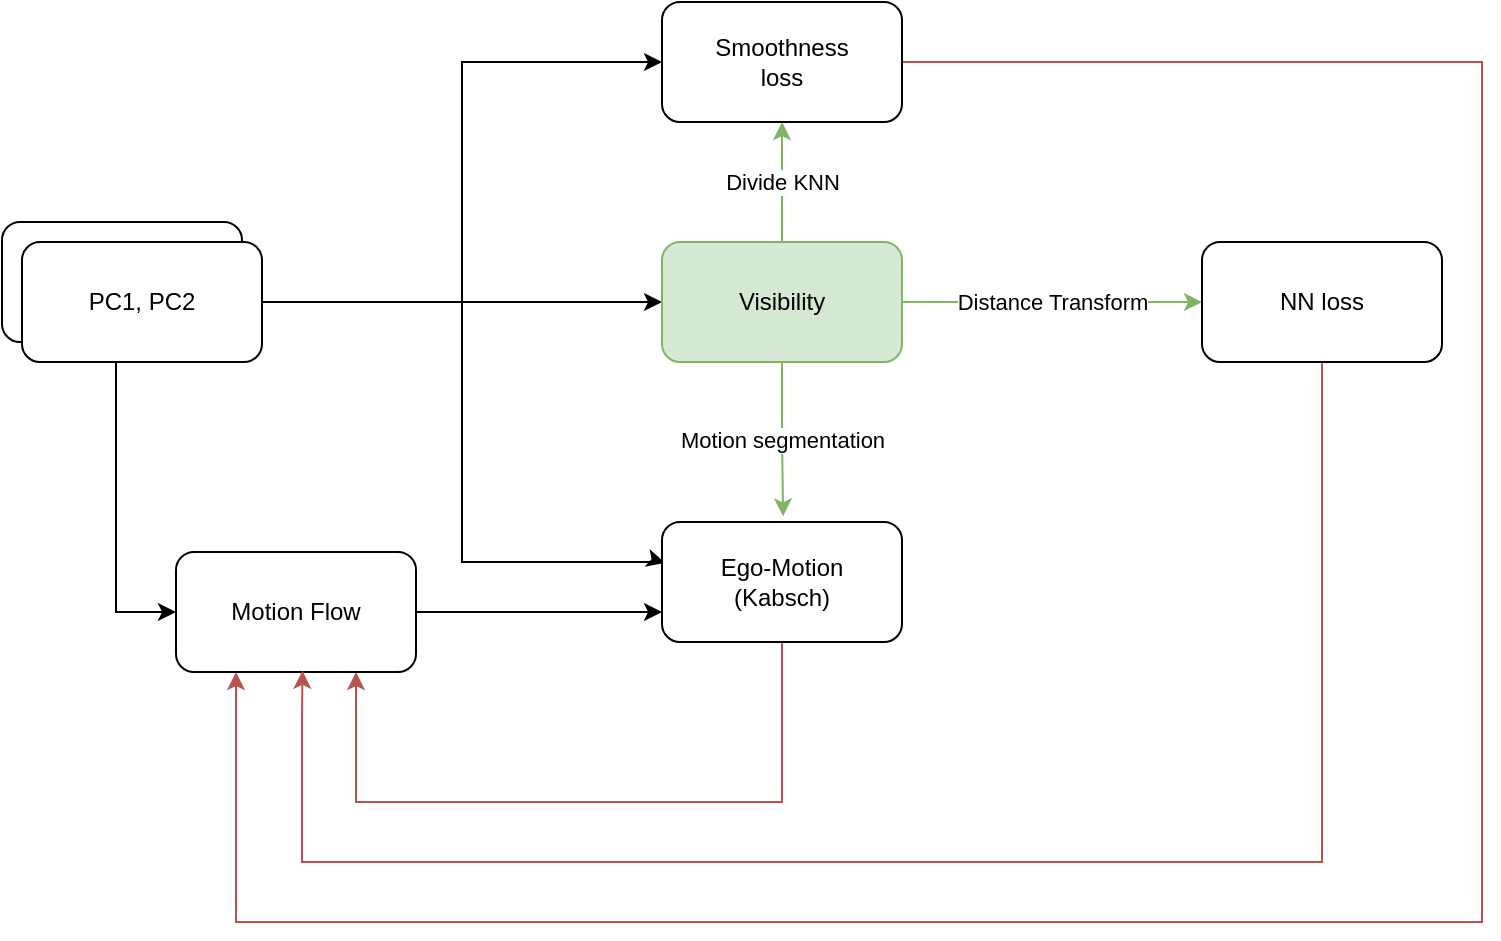 <mxfile version="21.2.1" type="github">
  <diagram name="Page-1" id="eyfvea6lGuBPal7LJH-A">
    <mxGraphModel dx="1313" dy="750" grid="1" gridSize="10" guides="1" tooltips="1" connect="1" arrows="1" fold="1" page="1" pageScale="1" pageWidth="850" pageHeight="1100" math="0" shadow="0">
      <root>
        <mxCell id="0" />
        <mxCell id="1" parent="0" />
        <mxCell id="uvWgcEKKaf4A_azUMl_0-2" value="PC1" style="rounded=1;whiteSpace=wrap;html=1;" parent="1" vertex="1">
          <mxGeometry x="50" y="300" width="120" height="60" as="geometry" />
        </mxCell>
        <mxCell id="uvWgcEKKaf4A_azUMl_0-29" style="edgeStyle=orthogonalEdgeStyle;rounded=0;orthogonalLoop=1;jettySize=auto;html=1;entryX=0;entryY=0.5;entryDx=0;entryDy=0;" parent="1" source="uvWgcEKKaf4A_azUMl_0-3" target="uvWgcEKKaf4A_azUMl_0-6" edge="1">
          <mxGeometry relative="1" as="geometry" />
        </mxCell>
        <mxCell id="uvWgcEKKaf4A_azUMl_0-30" style="edgeStyle=orthogonalEdgeStyle;rounded=0;orthogonalLoop=1;jettySize=auto;html=1;entryX=0;entryY=0.5;entryDx=0;entryDy=0;" parent="1" source="uvWgcEKKaf4A_azUMl_0-3" target="uvWgcEKKaf4A_azUMl_0-11" edge="1">
          <mxGeometry relative="1" as="geometry" />
        </mxCell>
        <mxCell id="uvWgcEKKaf4A_azUMl_0-31" style="edgeStyle=orthogonalEdgeStyle;rounded=0;orthogonalLoop=1;jettySize=auto;html=1;entryX=0.012;entryY=0.34;entryDx=0;entryDy=0;entryPerimeter=0;" parent="1" source="uvWgcEKKaf4A_azUMl_0-3" target="uvWgcEKKaf4A_azUMl_0-8" edge="1">
          <mxGeometry relative="1" as="geometry">
            <Array as="points">
              <mxPoint x="280" y="340" />
              <mxPoint x="280" y="470" />
              <mxPoint x="380" y="470" />
            </Array>
          </mxGeometry>
        </mxCell>
        <mxCell id="uvWgcEKKaf4A_azUMl_0-34" style="edgeStyle=orthogonalEdgeStyle;rounded=0;orthogonalLoop=1;jettySize=auto;html=1;entryX=0;entryY=0.5;entryDx=0;entryDy=0;" parent="1" target="uvWgcEKKaf4A_azUMl_0-9" edge="1">
          <mxGeometry relative="1" as="geometry">
            <mxPoint x="107" y="370" as="sourcePoint" />
            <mxPoint x="137" y="495" as="targetPoint" />
            <Array as="points">
              <mxPoint x="107" y="495" />
            </Array>
          </mxGeometry>
        </mxCell>
        <mxCell id="uvWgcEKKaf4A_azUMl_0-3" value="PC1, PC2" style="rounded=1;whiteSpace=wrap;html=1;" parent="1" vertex="1">
          <mxGeometry x="60" y="310" width="120" height="60" as="geometry" />
        </mxCell>
        <mxCell id="uvWgcEKKaf4A_azUMl_0-13" value="Motion segmentation" style="edgeStyle=orthogonalEdgeStyle;rounded=0;orthogonalLoop=1;jettySize=auto;html=1;entryX=0.505;entryY=-0.047;entryDx=0;entryDy=0;entryPerimeter=0;fillColor=#d5e8d4;strokeColor=#82b366;" parent="1" source="uvWgcEKKaf4A_azUMl_0-6" target="uvWgcEKKaf4A_azUMl_0-8" edge="1">
          <mxGeometry relative="1" as="geometry" />
        </mxCell>
        <mxCell id="uvWgcEKKaf4A_azUMl_0-15" value="Divide KNN" style="edgeStyle=orthogonalEdgeStyle;rounded=0;orthogonalLoop=1;jettySize=auto;html=1;entryX=0.5;entryY=1;entryDx=0;entryDy=0;fillColor=#d5e8d4;strokeColor=#82b366;" parent="1" source="uvWgcEKKaf4A_azUMl_0-6" target="uvWgcEKKaf4A_azUMl_0-11" edge="1">
          <mxGeometry relative="1" as="geometry" />
        </mxCell>
        <mxCell id="r_ynVMXiCkLf7ZFXaeRl-3" value="Distance Transform" style="edgeStyle=orthogonalEdgeStyle;rounded=0;orthogonalLoop=1;jettySize=auto;html=1;fillColor=#d5e8d4;strokeColor=#82b366;" edge="1" parent="1" source="uvWgcEKKaf4A_azUMl_0-6" target="r_ynVMXiCkLf7ZFXaeRl-1">
          <mxGeometry relative="1" as="geometry" />
        </mxCell>
        <mxCell id="uvWgcEKKaf4A_azUMl_0-6" value="Visibility" style="rounded=1;whiteSpace=wrap;html=1;fillColor=#d5e8d4;strokeColor=#82b366;" parent="1" vertex="1">
          <mxGeometry x="380" y="310" width="120" height="60" as="geometry" />
        </mxCell>
        <mxCell id="uvWgcEKKaf4A_azUMl_0-36" style="edgeStyle=orthogonalEdgeStyle;rounded=0;orthogonalLoop=1;jettySize=auto;html=1;fillColor=#f8cecc;strokeColor=#b85450;entryX=0.75;entryY=1;entryDx=0;entryDy=0;" parent="1" source="uvWgcEKKaf4A_azUMl_0-8" target="uvWgcEKKaf4A_azUMl_0-9" edge="1">
          <mxGeometry relative="1" as="geometry">
            <Array as="points">
              <mxPoint x="440" y="590" />
              <mxPoint x="227" y="590" />
            </Array>
            <mxPoint x="280" y="530" as="targetPoint" />
          </mxGeometry>
        </mxCell>
        <mxCell id="uvWgcEKKaf4A_azUMl_0-8" value="&lt;div&gt;Ego-Motion&lt;/div&gt;&lt;div&gt;(Kabsch)&lt;br&gt;&lt;/div&gt;" style="rounded=1;whiteSpace=wrap;html=1;" parent="1" vertex="1">
          <mxGeometry x="380" y="450" width="120" height="60" as="geometry" />
        </mxCell>
        <mxCell id="uvWgcEKKaf4A_azUMl_0-39" style="edgeStyle=orthogonalEdgeStyle;rounded=0;orthogonalLoop=1;jettySize=auto;html=1;entryX=0;entryY=0.75;entryDx=0;entryDy=0;" parent="1" source="uvWgcEKKaf4A_azUMl_0-9" target="uvWgcEKKaf4A_azUMl_0-8" edge="1">
          <mxGeometry relative="1" as="geometry" />
        </mxCell>
        <mxCell id="uvWgcEKKaf4A_azUMl_0-9" value="Motion Flow" style="rounded=1;whiteSpace=wrap;html=1;" parent="1" vertex="1">
          <mxGeometry x="137" y="465" width="120" height="60" as="geometry" />
        </mxCell>
        <mxCell id="uvWgcEKKaf4A_azUMl_0-35" style="edgeStyle=orthogonalEdgeStyle;rounded=0;orthogonalLoop=1;jettySize=auto;html=1;fillColor=#f8cecc;strokeColor=#b85450;entryX=0.25;entryY=1;entryDx=0;entryDy=0;" parent="1" source="uvWgcEKKaf4A_azUMl_0-11" target="uvWgcEKKaf4A_azUMl_0-9" edge="1">
          <mxGeometry relative="1" as="geometry">
            <Array as="points">
              <mxPoint x="790" y="220" />
              <mxPoint x="790" y="650" />
              <mxPoint x="167" y="650" />
            </Array>
            <mxPoint x="197" y="525" as="targetPoint" />
          </mxGeometry>
        </mxCell>
        <mxCell id="uvWgcEKKaf4A_azUMl_0-11" value="&lt;div&gt;Smoothness&lt;/div&gt;&lt;div&gt;loss&lt;br&gt;&lt;/div&gt;" style="rounded=1;whiteSpace=wrap;html=1;" parent="1" vertex="1">
          <mxGeometry x="380" y="190" width="120" height="60" as="geometry" />
        </mxCell>
        <mxCell id="r_ynVMXiCkLf7ZFXaeRl-2" style="edgeStyle=orthogonalEdgeStyle;rounded=0;orthogonalLoop=1;jettySize=auto;html=1;fillColor=#f8cecc;strokeColor=#b85450;entryX=0.527;entryY=0.99;entryDx=0;entryDy=0;entryPerimeter=0;" edge="1" parent="1" source="r_ynVMXiCkLf7ZFXaeRl-1" target="uvWgcEKKaf4A_azUMl_0-9">
          <mxGeometry relative="1" as="geometry">
            <mxPoint x="310" y="550" as="targetPoint" />
            <Array as="points">
              <mxPoint x="710" y="620" />
              <mxPoint x="200" y="620" />
              <mxPoint x="200" y="550" />
            </Array>
          </mxGeometry>
        </mxCell>
        <mxCell id="r_ynVMXiCkLf7ZFXaeRl-1" value="NN loss" style="rounded=1;whiteSpace=wrap;html=1;" vertex="1" parent="1">
          <mxGeometry x="650" y="310" width="120" height="60" as="geometry" />
        </mxCell>
      </root>
    </mxGraphModel>
  </diagram>
</mxfile>
